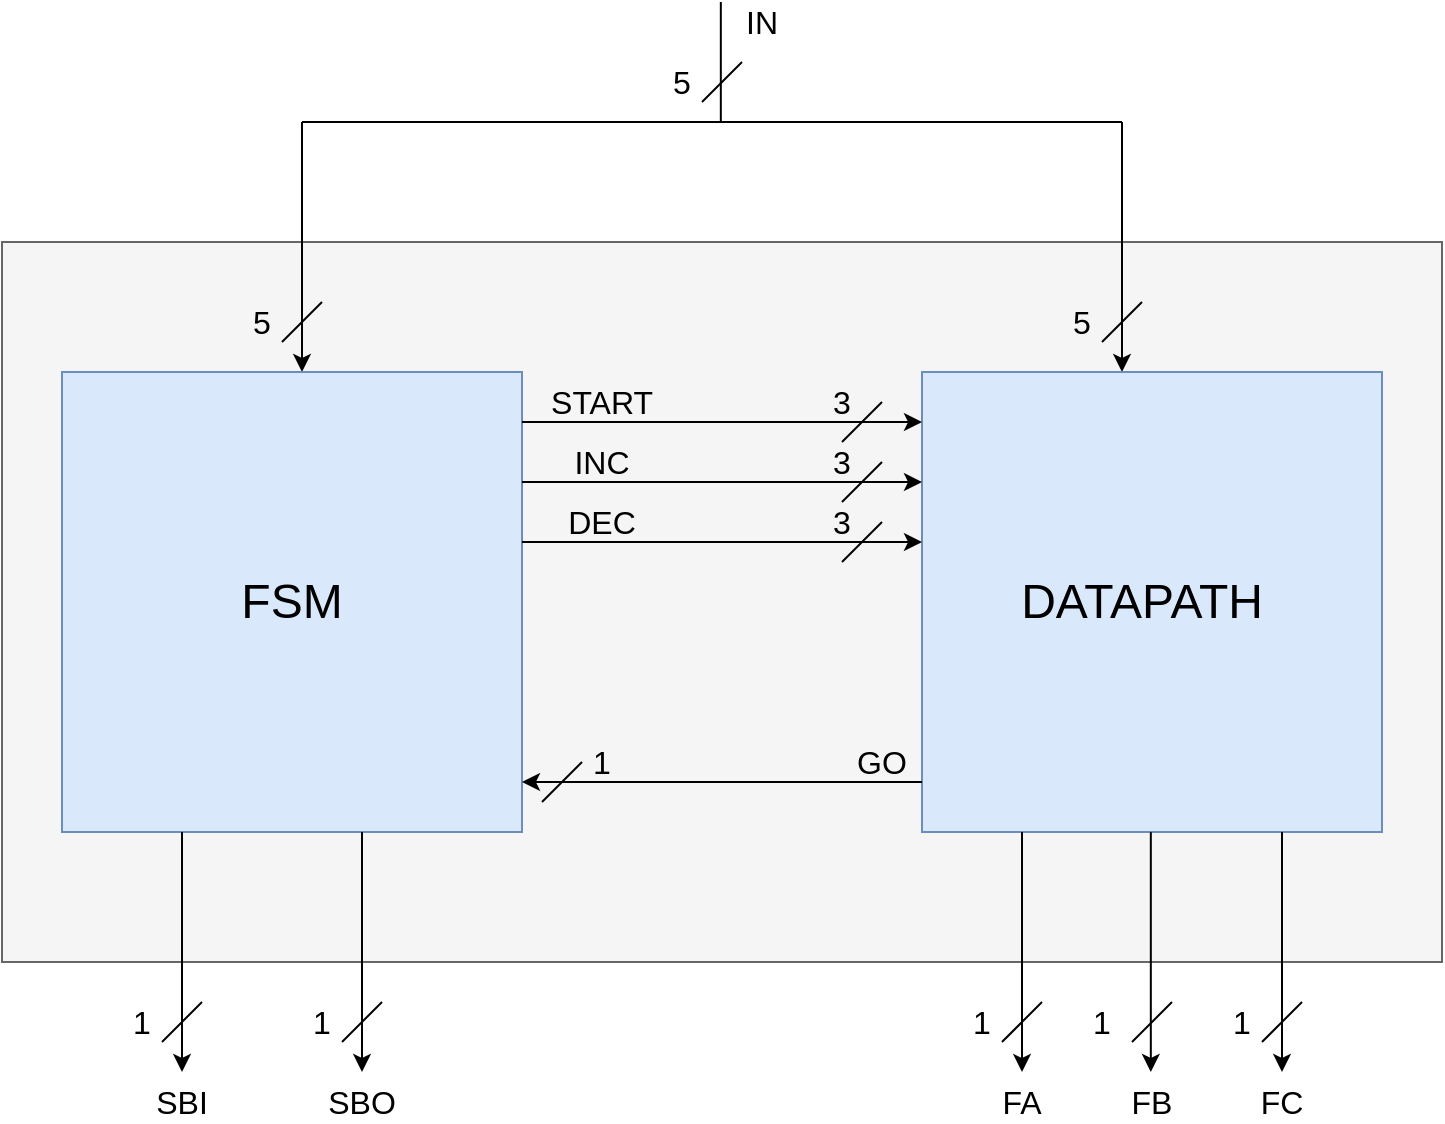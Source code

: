 <mxfile version="13.4.5" type="device" pages="2"><diagram id="qbs1F4CU3h7jplhegKXl" name="FSMD"><mxGraphModel dx="1165" dy="744" grid="1" gridSize="10" guides="1" tooltips="1" connect="1" arrows="1" fold="1" page="1" pageScale="1" pageWidth="850" pageHeight="1100" math="0" shadow="0"><root><mxCell id="0"/><mxCell id="1" parent="0"/><mxCell id="z0pxNx4pZCe2Qllp_cRK-1" value="" style="rounded=0;whiteSpace=wrap;html=1;fillColor=#f5f5f5;strokeColor=#666666;fontColor=#333333;" parent="1" vertex="1"><mxGeometry x="80" y="180" width="720" height="360" as="geometry"/></mxCell><mxCell id="z0pxNx4pZCe2Qllp_cRK-3" value="" style="endArrow=none;html=1;" parent="1" edge="1"><mxGeometry width="50" height="50" relative="1" as="geometry"><mxPoint x="439.41" y="120" as="sourcePoint"/><mxPoint x="439.41" y="60" as="targetPoint"/></mxGeometry></mxCell><mxCell id="z0pxNx4pZCe2Qllp_cRK-4" value="" style="endArrow=none;html=1;" parent="1" edge="1"><mxGeometry width="50" height="50" relative="1" as="geometry"><mxPoint x="230" y="120" as="sourcePoint"/><mxPoint x="640" y="120" as="targetPoint"/></mxGeometry></mxCell><mxCell id="z0pxNx4pZCe2Qllp_cRK-5" value="" style="endArrow=classic;html=1;" parent="1" edge="1"><mxGeometry width="50" height="50" relative="1" as="geometry"><mxPoint x="230" y="120" as="sourcePoint"/><mxPoint x="230" y="245" as="targetPoint"/></mxGeometry></mxCell><mxCell id="z0pxNx4pZCe2Qllp_cRK-6" value="" style="endArrow=classic;html=1;" parent="1" edge="1"><mxGeometry width="50" height="50" relative="1" as="geometry"><mxPoint x="640" y="120" as="sourcePoint"/><mxPoint x="640" y="245" as="targetPoint"/></mxGeometry></mxCell><mxCell id="z0pxNx4pZCe2Qllp_cRK-8" value="" style="whiteSpace=wrap;html=1;aspect=fixed;fillColor=#dae8fc;strokeColor=#6c8ebf;" parent="1" vertex="1"><mxGeometry x="110" y="245" width="230" height="230" as="geometry"/></mxCell><mxCell id="z0pxNx4pZCe2Qllp_cRK-9" value="" style="whiteSpace=wrap;html=1;aspect=fixed;fillColor=#dae8fc;strokeColor=#6c8ebf;" parent="1" vertex="1"><mxGeometry x="540" y="245" width="230" height="230" as="geometry"/></mxCell><mxCell id="z0pxNx4pZCe2Qllp_cRK-11" value="" style="endArrow=classic;html=1;" parent="1" edge="1"><mxGeometry width="50" height="50" relative="1" as="geometry"><mxPoint x="340" y="270" as="sourcePoint"/><mxPoint x="540" y="270" as="targetPoint"/></mxGeometry></mxCell><mxCell id="z0pxNx4pZCe2Qllp_cRK-12" value="" style="endArrow=classic;html=1;" parent="1" edge="1"><mxGeometry width="50" height="50" relative="1" as="geometry"><mxPoint x="340" y="300" as="sourcePoint"/><mxPoint x="540" y="300" as="targetPoint"/></mxGeometry></mxCell><mxCell id="z0pxNx4pZCe2Qllp_cRK-13" value="" style="endArrow=classic;html=1;" parent="1" edge="1"><mxGeometry width="50" height="50" relative="1" as="geometry"><mxPoint x="340" y="330" as="sourcePoint"/><mxPoint x="540" y="330" as="targetPoint"/></mxGeometry></mxCell><mxCell id="z0pxNx4pZCe2Qllp_cRK-14" value="" style="endArrow=classic;html=1;" parent="1" edge="1"><mxGeometry width="50" height="50" relative="1" as="geometry"><mxPoint x="540" y="450" as="sourcePoint"/><mxPoint x="340" y="450" as="targetPoint"/></mxGeometry></mxCell><mxCell id="z0pxNx4pZCe2Qllp_cRK-15" value="" style="endArrow=classic;html=1;" parent="1" edge="1"><mxGeometry width="50" height="50" relative="1" as="geometry"><mxPoint x="170" y="475" as="sourcePoint"/><mxPoint x="170" y="595" as="targetPoint"/></mxGeometry></mxCell><mxCell id="z0pxNx4pZCe2Qllp_cRK-16" value="" style="endArrow=classic;html=1;" parent="1" edge="1"><mxGeometry width="50" height="50" relative="1" as="geometry"><mxPoint x="260" y="475" as="sourcePoint"/><mxPoint x="260" y="595" as="targetPoint"/></mxGeometry></mxCell><mxCell id="z0pxNx4pZCe2Qllp_cRK-17" value="" style="endArrow=classic;html=1;" parent="1" edge="1"><mxGeometry width="50" height="50" relative="1" as="geometry"><mxPoint x="590" y="475" as="sourcePoint"/><mxPoint x="590" y="595" as="targetPoint"/></mxGeometry></mxCell><mxCell id="z0pxNx4pZCe2Qllp_cRK-18" value="" style="endArrow=classic;html=1;" parent="1" edge="1"><mxGeometry width="50" height="50" relative="1" as="geometry"><mxPoint x="654.41" y="475" as="sourcePoint"/><mxPoint x="654.41" y="595" as="targetPoint"/></mxGeometry></mxCell><mxCell id="z0pxNx4pZCe2Qllp_cRK-19" value="" style="endArrow=classic;html=1;" parent="1" edge="1"><mxGeometry width="50" height="50" relative="1" as="geometry"><mxPoint x="720.0" y="475" as="sourcePoint"/><mxPoint x="720.0" y="595" as="targetPoint"/></mxGeometry></mxCell><mxCell id="z0pxNx4pZCe2Qllp_cRK-20" value="&lt;font style=&quot;font-size: 16px&quot;&gt;IN&lt;/font&gt;" style="text;html=1;strokeColor=none;fillColor=none;align=center;verticalAlign=middle;whiteSpace=wrap;rounded=0;" parent="1" vertex="1"><mxGeometry x="440" y="60" width="40" height="20" as="geometry"/></mxCell><mxCell id="z0pxNx4pZCe2Qllp_cRK-21" value="" style="endArrow=none;html=1;" parent="1" edge="1"><mxGeometry width="50" height="50" relative="1" as="geometry"><mxPoint x="430" y="110" as="sourcePoint"/><mxPoint x="450" y="90" as="targetPoint"/></mxGeometry></mxCell><mxCell id="z0pxNx4pZCe2Qllp_cRK-22" value="&lt;font style=&quot;font-size: 16px&quot;&gt;5&lt;/font&gt;" style="text;html=1;strokeColor=none;fillColor=none;align=center;verticalAlign=middle;whiteSpace=wrap;rounded=0;" parent="1" vertex="1"><mxGeometry x="400" y="90" width="40" height="20" as="geometry"/></mxCell><mxCell id="z0pxNx4pZCe2Qllp_cRK-23" value="" style="endArrow=none;html=1;" parent="1" edge="1"><mxGeometry width="50" height="50" relative="1" as="geometry"><mxPoint x="220" y="230" as="sourcePoint"/><mxPoint x="240" y="210" as="targetPoint"/></mxGeometry></mxCell><mxCell id="z0pxNx4pZCe2Qllp_cRK-25" value="" style="endArrow=none;html=1;" parent="1" edge="1"><mxGeometry width="50" height="50" relative="1" as="geometry"><mxPoint x="630" y="230" as="sourcePoint"/><mxPoint x="650" y="210" as="targetPoint"/></mxGeometry></mxCell><mxCell id="z0pxNx4pZCe2Qllp_cRK-26" value="&lt;font style=&quot;font-size: 16px&quot;&gt;5&lt;/font&gt;" style="text;html=1;strokeColor=none;fillColor=none;align=center;verticalAlign=middle;whiteSpace=wrap;rounded=0;" parent="1" vertex="1"><mxGeometry x="600" y="210" width="40" height="20" as="geometry"/></mxCell><mxCell id="z0pxNx4pZCe2Qllp_cRK-27" value="&lt;font style=&quot;font-size: 16px&quot;&gt;5&lt;/font&gt;" style="text;html=1;strokeColor=none;fillColor=none;align=center;verticalAlign=middle;whiteSpace=wrap;rounded=0;" parent="1" vertex="1"><mxGeometry x="190" y="210" width="40" height="20" as="geometry"/></mxCell><mxCell id="z0pxNx4pZCe2Qllp_cRK-28" value="" style="endArrow=none;html=1;" parent="1" edge="1"><mxGeometry width="50" height="50" relative="1" as="geometry"><mxPoint x="160" y="580" as="sourcePoint"/><mxPoint x="180" y="560" as="targetPoint"/></mxGeometry></mxCell><mxCell id="z0pxNx4pZCe2Qllp_cRK-29" value="" style="endArrow=none;html=1;" parent="1" edge="1"><mxGeometry width="50" height="50" relative="1" as="geometry"><mxPoint x="250" y="580" as="sourcePoint"/><mxPoint x="270" y="560" as="targetPoint"/></mxGeometry></mxCell><mxCell id="z0pxNx4pZCe2Qllp_cRK-30" value="" style="endArrow=none;html=1;" parent="1" edge="1"><mxGeometry width="50" height="50" relative="1" as="geometry"><mxPoint x="580" y="580" as="sourcePoint"/><mxPoint x="600" y="560" as="targetPoint"/></mxGeometry></mxCell><mxCell id="z0pxNx4pZCe2Qllp_cRK-31" value="" style="endArrow=none;html=1;" parent="1" edge="1"><mxGeometry width="50" height="50" relative="1" as="geometry"><mxPoint x="645" y="580" as="sourcePoint"/><mxPoint x="665" y="560" as="targetPoint"/></mxGeometry></mxCell><mxCell id="z0pxNx4pZCe2Qllp_cRK-32" value="" style="endArrow=none;html=1;" parent="1" edge="1"><mxGeometry width="50" height="50" relative="1" as="geometry"><mxPoint x="710" y="580" as="sourcePoint"/><mxPoint x="730" y="560" as="targetPoint"/></mxGeometry></mxCell><mxCell id="z0pxNx4pZCe2Qllp_cRK-33" value="&lt;font style=&quot;font-size: 16px&quot;&gt;1&lt;/font&gt;" style="text;html=1;strokeColor=none;fillColor=none;align=center;verticalAlign=middle;whiteSpace=wrap;rounded=0;" parent="1" vertex="1"><mxGeometry x="130" y="560" width="40" height="20" as="geometry"/></mxCell><mxCell id="z0pxNx4pZCe2Qllp_cRK-34" value="&lt;font style=&quot;font-size: 16px&quot;&gt;1&lt;/font&gt;" style="text;html=1;strokeColor=none;fillColor=none;align=center;verticalAlign=middle;whiteSpace=wrap;rounded=0;" parent="1" vertex="1"><mxGeometry x="220" y="560" width="40" height="20" as="geometry"/></mxCell><mxCell id="z0pxNx4pZCe2Qllp_cRK-35" value="&lt;font style=&quot;font-size: 16px&quot;&gt;1&lt;/font&gt;" style="text;html=1;strokeColor=none;fillColor=none;align=center;verticalAlign=middle;whiteSpace=wrap;rounded=0;" parent="1" vertex="1"><mxGeometry x="550" y="560" width="40" height="20" as="geometry"/></mxCell><mxCell id="z0pxNx4pZCe2Qllp_cRK-36" value="&lt;font style=&quot;font-size: 16px&quot;&gt;1&lt;/font&gt;" style="text;html=1;strokeColor=none;fillColor=none;align=center;verticalAlign=middle;whiteSpace=wrap;rounded=0;" parent="1" vertex="1"><mxGeometry x="610" y="560" width="40" height="20" as="geometry"/></mxCell><mxCell id="z0pxNx4pZCe2Qllp_cRK-37" value="&lt;font style=&quot;font-size: 16px&quot;&gt;1&lt;/font&gt;" style="text;html=1;strokeColor=none;fillColor=none;align=center;verticalAlign=middle;whiteSpace=wrap;rounded=0;" parent="1" vertex="1"><mxGeometry x="680" y="560" width="40" height="20" as="geometry"/></mxCell><mxCell id="z0pxNx4pZCe2Qllp_cRK-38" value="&lt;font style=&quot;font-size: 16px&quot;&gt;SBI&lt;/font&gt;" style="text;html=1;strokeColor=none;fillColor=none;align=center;verticalAlign=middle;whiteSpace=wrap;rounded=0;" parent="1" vertex="1"><mxGeometry x="150" y="600" width="40" height="20" as="geometry"/></mxCell><mxCell id="z0pxNx4pZCe2Qllp_cRK-39" value="&lt;font style=&quot;font-size: 16px&quot;&gt;SBO&lt;/font&gt;" style="text;html=1;strokeColor=none;fillColor=none;align=center;verticalAlign=middle;whiteSpace=wrap;rounded=0;" parent="1" vertex="1"><mxGeometry x="240" y="600" width="40" height="20" as="geometry"/></mxCell><mxCell id="z0pxNx4pZCe2Qllp_cRK-40" value="&lt;span style=&quot;font-size: 16px&quot;&gt;FA&lt;/span&gt;" style="text;html=1;strokeColor=none;fillColor=none;align=center;verticalAlign=middle;whiteSpace=wrap;rounded=0;" parent="1" vertex="1"><mxGeometry x="570" y="600" width="40" height="20" as="geometry"/></mxCell><mxCell id="z0pxNx4pZCe2Qllp_cRK-41" value="&lt;span style=&quot;font-size: 16px&quot;&gt;FB&lt;/span&gt;" style="text;html=1;strokeColor=none;fillColor=none;align=center;verticalAlign=middle;whiteSpace=wrap;rounded=0;" parent="1" vertex="1"><mxGeometry x="635" y="600" width="40" height="20" as="geometry"/></mxCell><mxCell id="z0pxNx4pZCe2Qllp_cRK-42" value="&lt;span style=&quot;font-size: 16px&quot;&gt;FC&lt;/span&gt;" style="text;html=1;strokeColor=none;fillColor=none;align=center;verticalAlign=middle;whiteSpace=wrap;rounded=0;" parent="1" vertex="1"><mxGeometry x="700" y="600" width="40" height="20" as="geometry"/></mxCell><mxCell id="z0pxNx4pZCe2Qllp_cRK-43" value="&lt;font style=&quot;font-size: 24px&quot;&gt;FSM&lt;/font&gt;" style="text;html=1;strokeColor=none;fillColor=none;align=center;verticalAlign=middle;whiteSpace=wrap;rounded=0;" parent="1" vertex="1"><mxGeometry x="205" y="350" width="40" height="20" as="geometry"/></mxCell><mxCell id="z0pxNx4pZCe2Qllp_cRK-44" value="&lt;font style=&quot;font-size: 24px&quot;&gt;DATAPATH&lt;/font&gt;" style="text;html=1;strokeColor=none;fillColor=none;align=center;verticalAlign=middle;whiteSpace=wrap;rounded=0;" parent="1" vertex="1"><mxGeometry x="630" y="350" width="40" height="20" as="geometry"/></mxCell><mxCell id="2WP290wrc2-tWg5xvhsg-1" value="&lt;font style=&quot;font-size: 16px&quot;&gt;START&lt;/font&gt;" style="text;html=1;strokeColor=none;fillColor=none;align=center;verticalAlign=middle;whiteSpace=wrap;rounded=0;" parent="1" vertex="1"><mxGeometry x="360" y="250" width="40" height="20" as="geometry"/></mxCell><mxCell id="2WP290wrc2-tWg5xvhsg-2" value="&lt;font style=&quot;font-size: 16px&quot;&gt;INC&lt;/font&gt;" style="text;html=1;strokeColor=none;fillColor=none;align=center;verticalAlign=middle;whiteSpace=wrap;rounded=0;" parent="1" vertex="1"><mxGeometry x="360" y="280" width="40" height="20" as="geometry"/></mxCell><mxCell id="2WP290wrc2-tWg5xvhsg-3" value="&lt;font style=&quot;font-size: 16px&quot;&gt;DEC&lt;/font&gt;" style="text;html=1;strokeColor=none;fillColor=none;align=center;verticalAlign=middle;whiteSpace=wrap;rounded=0;" parent="1" vertex="1"><mxGeometry x="360" y="310" width="40" height="20" as="geometry"/></mxCell><mxCell id="2WP290wrc2-tWg5xvhsg-5" value="" style="endArrow=none;html=1;" parent="1" edge="1"><mxGeometry width="50" height="50" relative="1" as="geometry"><mxPoint x="500" y="280" as="sourcePoint"/><mxPoint x="520" y="260" as="targetPoint"/></mxGeometry></mxCell><mxCell id="2WP290wrc2-tWg5xvhsg-6" value="" style="endArrow=none;html=1;" parent="1" edge="1"><mxGeometry width="50" height="50" relative="1" as="geometry"><mxPoint x="500" y="310" as="sourcePoint"/><mxPoint x="520" y="290" as="targetPoint"/></mxGeometry></mxCell><mxCell id="2WP290wrc2-tWg5xvhsg-7" value="" style="endArrow=none;html=1;" parent="1" edge="1"><mxGeometry width="50" height="50" relative="1" as="geometry"><mxPoint x="500" y="340" as="sourcePoint"/><mxPoint x="520" y="320" as="targetPoint"/></mxGeometry></mxCell><mxCell id="2WP290wrc2-tWg5xvhsg-8" value="" style="endArrow=none;html=1;" parent="1" edge="1"><mxGeometry width="50" height="50" relative="1" as="geometry"><mxPoint x="350" y="460" as="sourcePoint"/><mxPoint x="370" y="440" as="targetPoint"/></mxGeometry></mxCell><mxCell id="2WP290wrc2-tWg5xvhsg-9" value="&lt;font style=&quot;font-size: 16px&quot;&gt;1&lt;/font&gt;" style="text;html=1;strokeColor=none;fillColor=none;align=center;verticalAlign=middle;whiteSpace=wrap;rounded=0;" parent="1" vertex="1"><mxGeometry x="360" y="430" width="40" height="20" as="geometry"/></mxCell><mxCell id="2WP290wrc2-tWg5xvhsg-10" value="&lt;font style=&quot;font-size: 16px&quot;&gt;3&lt;/font&gt;" style="text;html=1;strokeColor=none;fillColor=none;align=center;verticalAlign=middle;whiteSpace=wrap;rounded=0;" parent="1" vertex="1"><mxGeometry x="480" y="310" width="40" height="20" as="geometry"/></mxCell><mxCell id="2WP290wrc2-tWg5xvhsg-11" value="&lt;font style=&quot;font-size: 16px&quot;&gt;3&lt;/font&gt;" style="text;html=1;strokeColor=none;fillColor=none;align=center;verticalAlign=middle;whiteSpace=wrap;rounded=0;" parent="1" vertex="1"><mxGeometry x="480" y="280" width="40" height="20" as="geometry"/></mxCell><mxCell id="2WP290wrc2-tWg5xvhsg-12" value="&lt;font style=&quot;font-size: 16px&quot;&gt;3&lt;/font&gt;" style="text;html=1;strokeColor=none;fillColor=none;align=center;verticalAlign=middle;whiteSpace=wrap;rounded=0;" parent="1" vertex="1"><mxGeometry x="480" y="250" width="40" height="20" as="geometry"/></mxCell><mxCell id="2WP290wrc2-tWg5xvhsg-13" value="&lt;span style=&quot;font-size: 16px&quot;&gt;GO&lt;/span&gt;" style="text;html=1;strokeColor=none;fillColor=none;align=center;verticalAlign=middle;whiteSpace=wrap;rounded=0;" parent="1" vertex="1"><mxGeometry x="500" y="430" width="40" height="20" as="geometry"/></mxCell></root></mxGraphModel></diagram><diagram id="e2LH81Tssd_0PpAqYJHs" name="FSM"><mxGraphModel dx="990" dy="1732" grid="1" gridSize="10" guides="1" tooltips="1" connect="1" arrows="1" fold="1" page="1" pageScale="1" pageWidth="850" pageHeight="1100" math="0" shadow="0"><root><mxCell id="2FpohD-dszYGO8KB0FCT-0"/><mxCell id="2FpohD-dszYGO8KB0FCT-1" parent="2FpohD-dszYGO8KB0FCT-0"/><mxCell id="2FpohD-dszYGO8KB0FCT-10" style="edgeStyle=orthogonalEdgeStyle;rounded=0;orthogonalLoop=1;jettySize=auto;html=1;entryX=0;entryY=0.5;entryDx=0;entryDy=0;" parent="2FpohD-dszYGO8KB0FCT-1" source="2FpohD-dszYGO8KB0FCT-3" target="2FpohD-dszYGO8KB0FCT-4" edge="1"><mxGeometry relative="1" as="geometry"/></mxCell><mxCell id="2FpohD-dszYGO8KB0FCT-3" value="&lt;font style=&quot;font-size: 20px&quot;&gt;OFF&lt;/font&gt;" style="ellipse;shape=doubleEllipse;whiteSpace=wrap;html=1;aspect=fixed;strokeColor=#000000;" parent="2FpohD-dszYGO8KB0FCT-1" vertex="1"><mxGeometry x="90" y="80" width="120" height="120" as="geometry"/></mxCell><mxCell id="2FpohD-dszYGO8KB0FCT-9" value="" style="edgeStyle=orthogonalEdgeStyle;rounded=0;orthogonalLoop=1;jettySize=auto;html=1;" parent="2FpohD-dszYGO8KB0FCT-1" source="2FpohD-dszYGO8KB0FCT-4" target="2FpohD-dszYGO8KB0FCT-8" edge="1"><mxGeometry relative="1" as="geometry"/></mxCell><mxCell id="2FpohD-dszYGO8KB0FCT-4" value="&lt;font style=&quot;font-size: 20px&quot;&gt;INIT_A&lt;/font&gt;" style="ellipse;whiteSpace=wrap;html=1;aspect=fixed;strokeColor=#000000;" parent="2FpohD-dszYGO8KB0FCT-1" vertex="1"><mxGeometry x="365" y="80" width="120" height="120" as="geometry"/></mxCell><mxCell id="2FpohD-dszYGO8KB0FCT-12" value="" style="edgeStyle=orthogonalEdgeStyle;rounded=0;orthogonalLoop=1;jettySize=auto;html=1;" parent="2FpohD-dszYGO8KB0FCT-1" source="2FpohD-dszYGO8KB0FCT-8" target="2FpohD-dszYGO8KB0FCT-11" edge="1"><mxGeometry relative="1" as="geometry"/></mxCell><mxCell id="2FpohD-dszYGO8KB0FCT-8" value="&lt;font style=&quot;font-size: 20px&quot;&gt;INIT_B&lt;/font&gt;" style="ellipse;whiteSpace=wrap;html=1;aspect=fixed;strokeColor=#000000;" parent="2FpohD-dszYGO8KB0FCT-1" vertex="1"><mxGeometry x="640" y="80" width="120" height="120" as="geometry"/></mxCell><mxCell id="2FpohD-dszYGO8KB0FCT-14" value="" style="edgeStyle=orthogonalEdgeStyle;rounded=0;orthogonalLoop=1;jettySize=auto;html=1;" parent="2FpohD-dszYGO8KB0FCT-1" source="2FpohD-dszYGO8KB0FCT-11" target="2FpohD-dszYGO8KB0FCT-13" edge="1"><mxGeometry relative="1" as="geometry"/></mxCell><mxCell id="2FpohD-dszYGO8KB0FCT-11" value="&lt;font style=&quot;font-size: 20px&quot;&gt;INIT_C&lt;/font&gt;" style="ellipse;whiteSpace=wrap;html=1;aspect=fixed;strokeColor=#000000;" parent="2FpohD-dszYGO8KB0FCT-1" vertex="1"><mxGeometry x="920" y="80" width="120" height="120" as="geometry"/></mxCell><mxCell id="2FpohD-dszYGO8KB0FCT-21" style="orthogonalLoop=1;jettySize=auto;html=1;entryX=0.5;entryY=1;entryDx=0;entryDy=0;strokeColor=#000000;edgeStyle=orthogonalEdgeStyle;curved=1;" parent="2FpohD-dszYGO8KB0FCT-1" source="2FpohD-dszYGO8KB0FCT-13" target="2FpohD-dszYGO8KB0FCT-3" edge="1"><mxGeometry relative="1" as="geometry"><Array as="points"><mxPoint x="1260" y="280"/><mxPoint x="150" y="280"/></Array></mxGeometry></mxCell><mxCell id="2FpohD-dszYGO8KB0FCT-13" value="&lt;font style=&quot;font-size: 20px&quot;&gt;EVAL&lt;/font&gt;" style="ellipse;whiteSpace=wrap;html=1;aspect=fixed;strokeColor=#000000;" parent="2FpohD-dszYGO8KB0FCT-1" vertex="1"><mxGeometry x="1200" y="80" width="120" height="120" as="geometry"/></mxCell><mxCell id="mkeL6_ODaukUm2gW4dhV-0" style="edgeStyle=orthogonalEdgeStyle;curved=1;orthogonalLoop=1;jettySize=auto;html=1;entryX=1;entryY=0.5;entryDx=0;entryDy=0;strokeColor=#000000;" parent="2FpohD-dszYGO8KB0FCT-1" source="2FpohD-dszYGO8KB0FCT-13" target="2FpohD-dszYGO8KB0FCT-13" edge="1"><mxGeometry relative="1" as="geometry"><Array as="points"><mxPoint x="1260" y="40"/><mxPoint x="1370" y="40"/><mxPoint x="1370" y="140"/></Array></mxGeometry></mxCell><mxCell id="mkeL6_ODaukUm2gW4dhV-5" style="edgeStyle=orthogonalEdgeStyle;curved=1;orthogonalLoop=1;jettySize=auto;html=1;entryX=0;entryY=0.5;entryDx=0;entryDy=0;strokeColor=#000000;" parent="2FpohD-dszYGO8KB0FCT-1" source="2FpohD-dszYGO8KB0FCT-3" target="2FpohD-dszYGO8KB0FCT-3" edge="1"><mxGeometry relative="1" as="geometry"><Array as="points"><mxPoint x="150" y="40"/><mxPoint x="60" y="40"/><mxPoint x="60" y="140"/></Array></mxGeometry></mxCell><mxCell id="mkeL6_ODaukUm2gW4dhV-6" value="&lt;div style=&quot;font-size: 20px&quot;&gt;&lt;font style=&quot;font-size: 20px&quot;&gt;0--------&lt;/font&gt;&lt;/div&gt;&lt;div style=&quot;font-size: 20px&quot;&gt;&lt;font style=&quot;font-size: 20px&quot;&gt;-0-------&lt;/font&gt;&lt;/div&gt;&lt;div style=&quot;font-size: 20px&quot;&gt;&lt;font style=&quot;font-size: 20px&quot;&gt;--0------&lt;/font&gt;&lt;/div&gt;&lt;div style=&quot;font-size: 20px&quot;&gt;&lt;font style=&quot;font-size: 20px&quot;&gt;---0-----&lt;/font&gt;&lt;/div&gt;&lt;div style=&quot;font-size: 20px&quot;&gt;&lt;font style=&quot;font-size: 20px&quot;&gt;----0----&lt;/font&gt;&lt;/div&gt;" style="text;html=1;strokeColor=none;fillColor=none;align=center;verticalAlign=middle;whiteSpace=wrap;rounded=0;" parent="2FpohD-dszYGO8KB0FCT-1" vertex="1"><mxGeometry x="120" y="-20" width="120" height="20" as="geometry"/></mxCell><mxCell id="mkeL6_ODaukUm2gW4dhV-7" value="" style="endArrow=none;html=1;strokeColor=#000000;" parent="2FpohD-dszYGO8KB0FCT-1" edge="1"><mxGeometry width="50" height="50" relative="1" as="geometry"><mxPoint x="230" y="50" as="sourcePoint"/><mxPoint x="270" y="-60" as="targetPoint"/></mxGeometry></mxCell><mxCell id="mkeL6_ODaukUm2gW4dhV-8" value="&lt;font style=&quot;font-size: 20px&quot;&gt;00000000000&lt;/font&gt;" style="text;html=1;strokeColor=none;fillColor=none;align=center;verticalAlign=middle;whiteSpace=wrap;rounded=0;" parent="2FpohD-dszYGO8KB0FCT-1" vertex="1"><mxGeometry x="325" y="-10" width="40" height="20" as="geometry"/></mxCell><mxCell id="mkeL6_ODaukUm2gW4dhV-9" value="11111---- /&amp;nbsp;00000000000" style="text;html=1;align=center;verticalAlign=middle;resizable=0;points=[];autosize=1;" parent="2FpohD-dszYGO8KB0FCT-1" vertex="1"><mxGeometry x="210" y="110" width="140" height="20" as="geometry"/></mxCell><mxCell id="mkeL6_ODaukUm2gW4dhV-11" value="&lt;font style=&quot;font-size: 20px&quot;&gt;00000---- /&amp;nbsp;00000000000&lt;/font&gt;" style="text;html=1;align=center;verticalAlign=middle;resizable=0;points=[];autosize=1;" parent="2FpohD-dszYGO8KB0FCT-1" vertex="1"><mxGeometry x="580" y="240" width="240" height="20" as="geometry"/></mxCell><mxCell id="mkeL6_ODaukUm2gW4dhV-12" value="-----0--- /&amp;nbsp;00100000000" style="text;html=1;align=center;verticalAlign=middle;resizable=0;points=[];autosize=1;" parent="2FpohD-dszYGO8KB0FCT-1" vertex="1"><mxGeometry x="490" y="110" width="140" height="20" as="geometry"/></mxCell><mxCell id="mkeL6_ODaukUm2gW4dhV-13" value="-----1--- /&amp;nbsp;00010000000" style="text;html=1;align=center;verticalAlign=middle;resizable=0;points=[];autosize=1;" parent="2FpohD-dszYGO8KB0FCT-1" vertex="1"><mxGeometry x="760" y="110" width="140" height="20" as="geometry"/></mxCell><mxCell id="mkeL6_ODaukUm2gW4dhV-14" value="-----1--- /&amp;nbsp;00001000000" style="text;html=1;align=center;verticalAlign=middle;resizable=0;points=[];autosize=1;" parent="2FpohD-dszYGO8KB0FCT-1" vertex="1"><mxGeometry x="1040" y="110" width="140" height="20" as="geometry"/></mxCell><mxCell id="-swYJRXNfrRHeMhlhUz--0" value="&lt;div&gt;00000----&lt;/div&gt;&lt;div&gt;01100-0--&lt;/div&gt;&lt;div&gt;01010--0-&lt;/div&gt;&lt;div&gt;01001---0&lt;/div&gt;&lt;div&gt;10100----&lt;/div&gt;&lt;div&gt;10010----&lt;/div&gt;&lt;div&gt;10001----&lt;/div&gt;&lt;div&gt;11-------&lt;/div&gt;&lt;div&gt;00100----&lt;/div&gt;&lt;div&gt;00010----&lt;/div&gt;&lt;div&gt;00001----&lt;/div&gt;&lt;div&gt;01000----&lt;/div&gt;&lt;div&gt;10000----&lt;/div&gt;&lt;div&gt;--11-----&lt;/div&gt;&lt;div&gt;---11----&lt;/div&gt;&lt;div&gt;01100-1--&lt;/div&gt;&lt;div&gt;01010--1-&lt;/div&gt;&lt;div&gt;01001---1&lt;/div&gt;" style="text;html=1;strokeColor=none;fillColor=none;align=center;verticalAlign=middle;whiteSpace=wrap;rounded=0;" parent="2FpohD-dszYGO8KB0FCT-1" vertex="1"><mxGeometry x="1360" y="-75" width="80" height="150" as="geometry"/></mxCell><mxCell id="-swYJRXNfrRHeMhlhUz--1" value="" style="endArrow=none;html=1;" parent="2FpohD-dszYGO8KB0FCT-1" edge="1"><mxGeometry width="50" height="50" relative="1" as="geometry"><mxPoint x="1440" y="130" as="sourcePoint"/><mxPoint x="1470" y="-140" as="targetPoint"/></mxGeometry></mxCell><mxCell id="-swYJRXNfrRHeMhlhUz--2" value="&lt;div&gt;00000000000&lt;/div&gt;&lt;div&gt;10000100000&lt;/div&gt;&lt;div&gt;10000010000&lt;/div&gt;&lt;div&gt;10000001000&lt;/div&gt;&lt;div&gt;01000000100&lt;/div&gt;&lt;div&gt;01000000010&lt;/div&gt;&lt;div&gt;01000000001&lt;/div&gt;&lt;div&gt;00000000000&lt;/div&gt;&lt;div&gt;00000000000&lt;/div&gt;&lt;div&gt;00000000000&lt;/div&gt;&lt;div&gt;00000000000&lt;/div&gt;&lt;div&gt;00000000000&lt;/div&gt;&lt;div&gt;00000000000&lt;/div&gt;&lt;div&gt;00000000000&lt;/div&gt;&lt;div&gt;00000000000&lt;/div&gt;&lt;div&gt;00000000000&lt;/div&gt;&lt;div&gt;00000000000&lt;/div&gt;&lt;div&gt;00000000000&lt;/div&gt;" style="text;html=1;strokeColor=none;fillColor=none;align=center;verticalAlign=middle;whiteSpace=wrap;rounded=0;" parent="2FpohD-dszYGO8KB0FCT-1" vertex="1"><mxGeometry x="1470" y="-60" width="90" height="120" as="geometry"/></mxCell></root></mxGraphModel></diagram></mxfile>